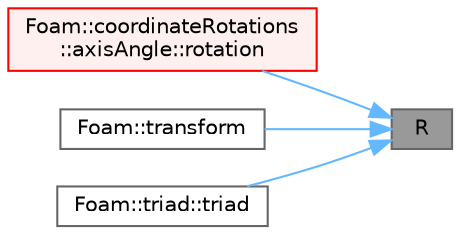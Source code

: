 digraph "R"
{
 // LATEX_PDF_SIZE
  bgcolor="transparent";
  edge [fontname=Helvetica,fontsize=10,labelfontname=Helvetica,labelfontsize=10];
  node [fontname=Helvetica,fontsize=10,shape=box,height=0.2,width=0.4];
  rankdir="RL";
  Node1 [id="Node000001",label="R",height=0.2,width=0.4,color="gray40", fillcolor="grey60", style="filled", fontcolor="black",tooltip=" "];
  Node1 -> Node2 [id="edge1_Node000001_Node000002",dir="back",color="steelblue1",style="solid",tooltip=" "];
  Node2 [id="Node000002",label="Foam::coordinateRotations\l::axisAngle::rotation",height=0.2,width=0.4,color="red", fillcolor="#FFF0F0", style="filled",URL="$classFoam_1_1coordinateRotations_1_1axisAngle.html#a98b7939766325fde5e802eb4a13f9882",tooltip=" "];
  Node1 -> Node4 [id="edge2_Node000001_Node000004",dir="back",color="steelblue1",style="solid",tooltip=" "];
  Node4 [id="Node000004",label="Foam::transform",height=0.2,width=0.4,color="grey40", fillcolor="white", style="filled",URL="$namespaceFoam.html#a8cd4e9d8c939681af73d13cc80f95766",tooltip=" "];
  Node1 -> Node5 [id="edge3_Node000001_Node000005",dir="back",color="steelblue1",style="solid",tooltip=" "];
  Node5 [id="Node000005",label="Foam::triad::triad",height=0.2,width=0.4,color="grey40", fillcolor="white", style="filled",URL="$classFoam_1_1triad.html#a6ec3eb32ac14742660a8a2a757cdd55f",tooltip=" "];
}
